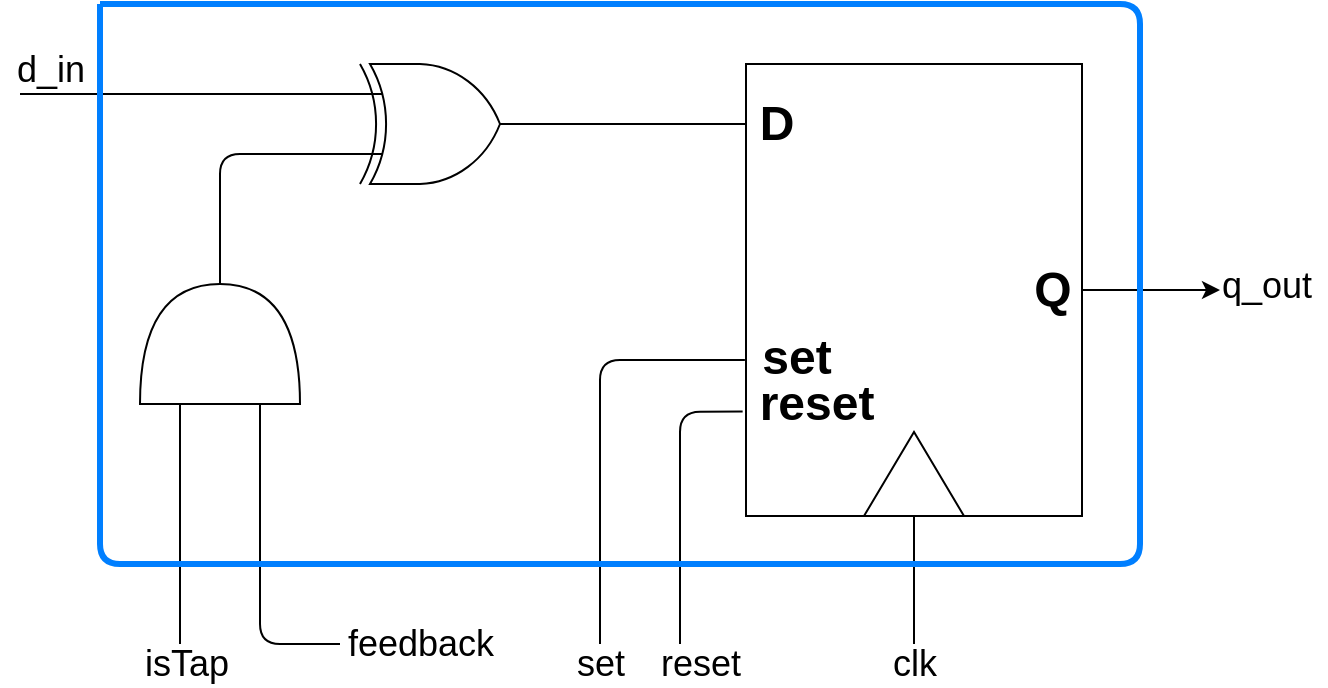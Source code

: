 <mxfile version="12.9.3" type="device"><diagram id="sjPEJa8knqOnG231cYnd" name="Page-1"><mxGraphModel dx="813" dy="470" grid="1" gridSize="10" guides="1" tooltips="1" connect="1" arrows="1" fold="1" page="1" pageScale="1" pageWidth="827" pageHeight="1169" math="0" shadow="0"><root><mxCell id="0"/><mxCell id="1" parent="0"/><mxCell id="6CG8EN4WFKaDokV_3OSb-1" value="" style="verticalLabelPosition=bottom;shadow=0;dashed=0;align=center;html=1;verticalAlign=top;shape=mxgraph.electrical.logic_gates.logic_gate;operation=xor;" vertex="1" parent="1"><mxGeometry x="240" y="190" width="100" height="60" as="geometry"/></mxCell><mxCell id="6CG8EN4WFKaDokV_3OSb-2" value="" style="shape=or;whiteSpace=wrap;html=1;rotation=-90;" vertex="1" parent="1"><mxGeometry x="150" y="290" width="60" height="80" as="geometry"/></mxCell><mxCell id="6CG8EN4WFKaDokV_3OSb-5" value="" style="endArrow=none;html=1;entryX=0;entryY=0.25;entryDx=0;entryDy=0;entryPerimeter=0;" edge="1" parent="1" target="6CG8EN4WFKaDokV_3OSb-1"><mxGeometry width="50" height="50" relative="1" as="geometry"><mxPoint x="80" y="205" as="sourcePoint"/><mxPoint x="180" y="170" as="targetPoint"/></mxGeometry></mxCell><mxCell id="6CG8EN4WFKaDokV_3OSb-6" value="" style="endArrow=none;html=1;entryX=0;entryY=0.75;entryDx=0;entryDy=0;entryPerimeter=0;exitX=1;exitY=0.5;exitDx=0;exitDy=0;exitPerimeter=0;" edge="1" parent="1" source="6CG8EN4WFKaDokV_3OSb-2" target="6CG8EN4WFKaDokV_3OSb-1"><mxGeometry width="50" height="50" relative="1" as="geometry"><mxPoint x="360" y="370" as="sourcePoint"/><mxPoint x="410" y="320" as="targetPoint"/><Array as="points"><mxPoint x="180" y="235"/></Array></mxGeometry></mxCell><mxCell id="6CG8EN4WFKaDokV_3OSb-7" value="" style="endArrow=none;html=1;entryX=0;entryY=0.25;entryDx=0;entryDy=0;entryPerimeter=0;" edge="1" parent="1" target="6CG8EN4WFKaDokV_3OSb-2"><mxGeometry width="50" height="50" relative="1" as="geometry"><mxPoint x="160" y="480" as="sourcePoint"/><mxPoint x="160" y="380" as="targetPoint"/></mxGeometry></mxCell><mxCell id="6CG8EN4WFKaDokV_3OSb-8" value="" style="endArrow=none;html=1;entryX=0;entryY=0.75;entryDx=0;entryDy=0;entryPerimeter=0;" edge="1" parent="1" target="6CG8EN4WFKaDokV_3OSb-2"><mxGeometry width="50" height="50" relative="1" as="geometry"><mxPoint x="240" y="480" as="sourcePoint"/><mxPoint x="410" y="320" as="targetPoint"/><Array as="points"><mxPoint x="200" y="480"/></Array></mxGeometry></mxCell><mxCell id="6CG8EN4WFKaDokV_3OSb-9" value="" style="endArrow=none;html=1;exitX=1;exitY=0.5;exitDx=0;exitDy=0;exitPerimeter=0;entryX=0.867;entryY=0.042;entryDx=0;entryDy=0;entryPerimeter=0;" edge="1" parent="1" source="6CG8EN4WFKaDokV_3OSb-1" target="6CG8EN4WFKaDokV_3OSb-10"><mxGeometry width="50" height="50" relative="1" as="geometry"><mxPoint x="360" y="370" as="sourcePoint"/><mxPoint x="440" y="220" as="targetPoint"/></mxGeometry></mxCell><mxCell id="6CG8EN4WFKaDokV_3OSb-10" value="" style="rounded=0;whiteSpace=wrap;html=1;rotation=-90;" vertex="1" parent="1"><mxGeometry x="414" y="219" width="226" height="168" as="geometry"/></mxCell><mxCell id="6CG8EN4WFKaDokV_3OSb-11" value="" style="triangle;whiteSpace=wrap;html=1;rotation=-90;" vertex="1" parent="1"><mxGeometry x="506" y="370" width="42" height="50" as="geometry"/></mxCell><mxCell id="6CG8EN4WFKaDokV_3OSb-12" value="" style="endArrow=none;html=1;entryX=0;entryY=0.5;entryDx=0;entryDy=0;" edge="1" parent="1" target="6CG8EN4WFKaDokV_3OSb-11"><mxGeometry width="50" height="50" relative="1" as="geometry"><mxPoint x="527" y="480" as="sourcePoint"/><mxPoint x="540" y="450" as="targetPoint"/></mxGeometry></mxCell><mxCell id="6CG8EN4WFKaDokV_3OSb-13" value="" style="endArrow=classic;html=1;exitX=0.5;exitY=1;exitDx=0;exitDy=0;" edge="1" parent="1" source="6CG8EN4WFKaDokV_3OSb-10"><mxGeometry width="50" height="50" relative="1" as="geometry"><mxPoint x="360" y="370" as="sourcePoint"/><mxPoint x="680" y="303" as="targetPoint"/></mxGeometry></mxCell><mxCell id="6CG8EN4WFKaDokV_3OSb-14" value="&lt;font size=&quot;1&quot;&gt;&lt;b style=&quot;font-size: 24px&quot;&gt;D&lt;/b&gt;&lt;/font&gt;" style="text;html=1;align=center;verticalAlign=middle;resizable=0;points=[];autosize=1;" vertex="1" parent="1"><mxGeometry x="443" y="210" width="30" height="20" as="geometry"/></mxCell><mxCell id="6CG8EN4WFKaDokV_3OSb-15" value="&lt;font size=&quot;1&quot;&gt;&lt;b style=&quot;font-size: 24px&quot;&gt;Q&lt;/b&gt;&lt;/font&gt;" style="text;html=1;align=center;verticalAlign=middle;resizable=0;points=[];autosize=1;" vertex="1" parent="1"><mxGeometry x="581" y="293" width="30" height="20" as="geometry"/></mxCell><mxCell id="6CG8EN4WFKaDokV_3OSb-17" value="&lt;font size=&quot;1&quot;&gt;&lt;b style=&quot;font-size: 24px&quot;&gt;set&lt;/b&gt;&lt;/font&gt;" style="text;html=1;align=center;verticalAlign=middle;resizable=0;points=[];autosize=1;" vertex="1" parent="1"><mxGeometry x="443" y="327" width="50" height="20" as="geometry"/></mxCell><mxCell id="6CG8EN4WFKaDokV_3OSb-18" value="&lt;font size=&quot;1&quot;&gt;&lt;b style=&quot;font-size: 24px&quot;&gt;reset&lt;/b&gt;&lt;/font&gt;" style="text;html=1;align=center;verticalAlign=middle;resizable=0;points=[];autosize=1;" vertex="1" parent="1"><mxGeometry x="443" y="350" width="70" height="20" as="geometry"/></mxCell><mxCell id="6CG8EN4WFKaDokV_3OSb-19" value="" style="endArrow=none;html=1;entryX=-0.011;entryY=0.55;entryDx=0;entryDy=0;entryPerimeter=0;" edge="1" parent="1" target="6CG8EN4WFKaDokV_3OSb-17"><mxGeometry width="50" height="50" relative="1" as="geometry"><mxPoint x="370" y="480" as="sourcePoint"/><mxPoint x="410" y="320" as="targetPoint"/><Array as="points"><mxPoint x="370" y="338"/></Array></mxGeometry></mxCell><mxCell id="6CG8EN4WFKaDokV_3OSb-20" value="" style="endArrow=none;html=1;entryX=-0.024;entryY=0.686;entryDx=0;entryDy=0;entryPerimeter=0;" edge="1" parent="1" target="6CG8EN4WFKaDokV_3OSb-18"><mxGeometry width="50" height="50" relative="1" as="geometry"><mxPoint x="410" y="480" as="sourcePoint"/><mxPoint x="452.45" y="348" as="targetPoint"/><Array as="points"><mxPoint x="410" y="364"/></Array></mxGeometry></mxCell><mxCell id="6CG8EN4WFKaDokV_3OSb-22" value="" style="endArrow=none;html=1;strokeColor=#007FFF;strokeWidth=3;" edge="1" parent="1"><mxGeometry width="50" height="50" relative="1" as="geometry"><mxPoint x="120" y="160" as="sourcePoint"/><mxPoint x="120" y="160" as="targetPoint"/><Array as="points"><mxPoint x="640" y="160"/><mxPoint x="640" y="440"/><mxPoint x="120" y="440"/></Array></mxGeometry></mxCell><mxCell id="6CG8EN4WFKaDokV_3OSb-30" value="&lt;font style=&quot;font-size: 18px&quot;&gt;d_in&lt;/font&gt;" style="text;html=1;align=center;verticalAlign=middle;resizable=0;points=[];autosize=1;" vertex="1" parent="1"><mxGeometry x="70" y="183" width="50" height="20" as="geometry"/></mxCell><mxCell id="6CG8EN4WFKaDokV_3OSb-31" value="&lt;font style=&quot;font-size: 18px&quot;&gt;isTap&lt;/font&gt;" style="text;html=1;align=center;verticalAlign=middle;resizable=0;points=[];autosize=1;" vertex="1" parent="1"><mxGeometry x="133" y="480" width="60" height="20" as="geometry"/></mxCell><mxCell id="6CG8EN4WFKaDokV_3OSb-32" value="&lt;font style=&quot;font-size: 18px&quot;&gt;feedback&lt;/font&gt;" style="text;html=1;align=center;verticalAlign=middle;resizable=0;points=[];autosize=1;" vertex="1" parent="1"><mxGeometry x="235" y="470" width="90" height="20" as="geometry"/></mxCell><mxCell id="6CG8EN4WFKaDokV_3OSb-33" value="&lt;font style=&quot;font-size: 18px&quot;&gt;set&lt;/font&gt;" style="text;html=1;align=center;verticalAlign=middle;resizable=0;points=[];autosize=1;" vertex="1" parent="1"><mxGeometry x="350" y="480" width="40" height="20" as="geometry"/></mxCell><mxCell id="6CG8EN4WFKaDokV_3OSb-34" value="&lt;font style=&quot;font-size: 18px&quot;&gt;reset&lt;/font&gt;" style="text;html=1;align=center;verticalAlign=middle;resizable=0;points=[];autosize=1;" vertex="1" parent="1"><mxGeometry x="390" y="480" width="60" height="20" as="geometry"/></mxCell><mxCell id="6CG8EN4WFKaDokV_3OSb-36" value="&lt;font style=&quot;font-size: 18px&quot;&gt;clk&lt;/font&gt;" style="text;html=1;align=center;verticalAlign=middle;resizable=0;points=[];autosize=1;" vertex="1" parent="1"><mxGeometry x="507" y="480" width="40" height="20" as="geometry"/></mxCell><mxCell id="6CG8EN4WFKaDokV_3OSb-37" value="&lt;font style=&quot;font-size: 18px&quot;&gt;q_out&lt;/font&gt;" style="text;html=1;align=center;verticalAlign=middle;resizable=0;points=[];autosize=1;" vertex="1" parent="1"><mxGeometry x="673" y="291" width="60" height="20" as="geometry"/></mxCell></root></mxGraphModel></diagram></mxfile>